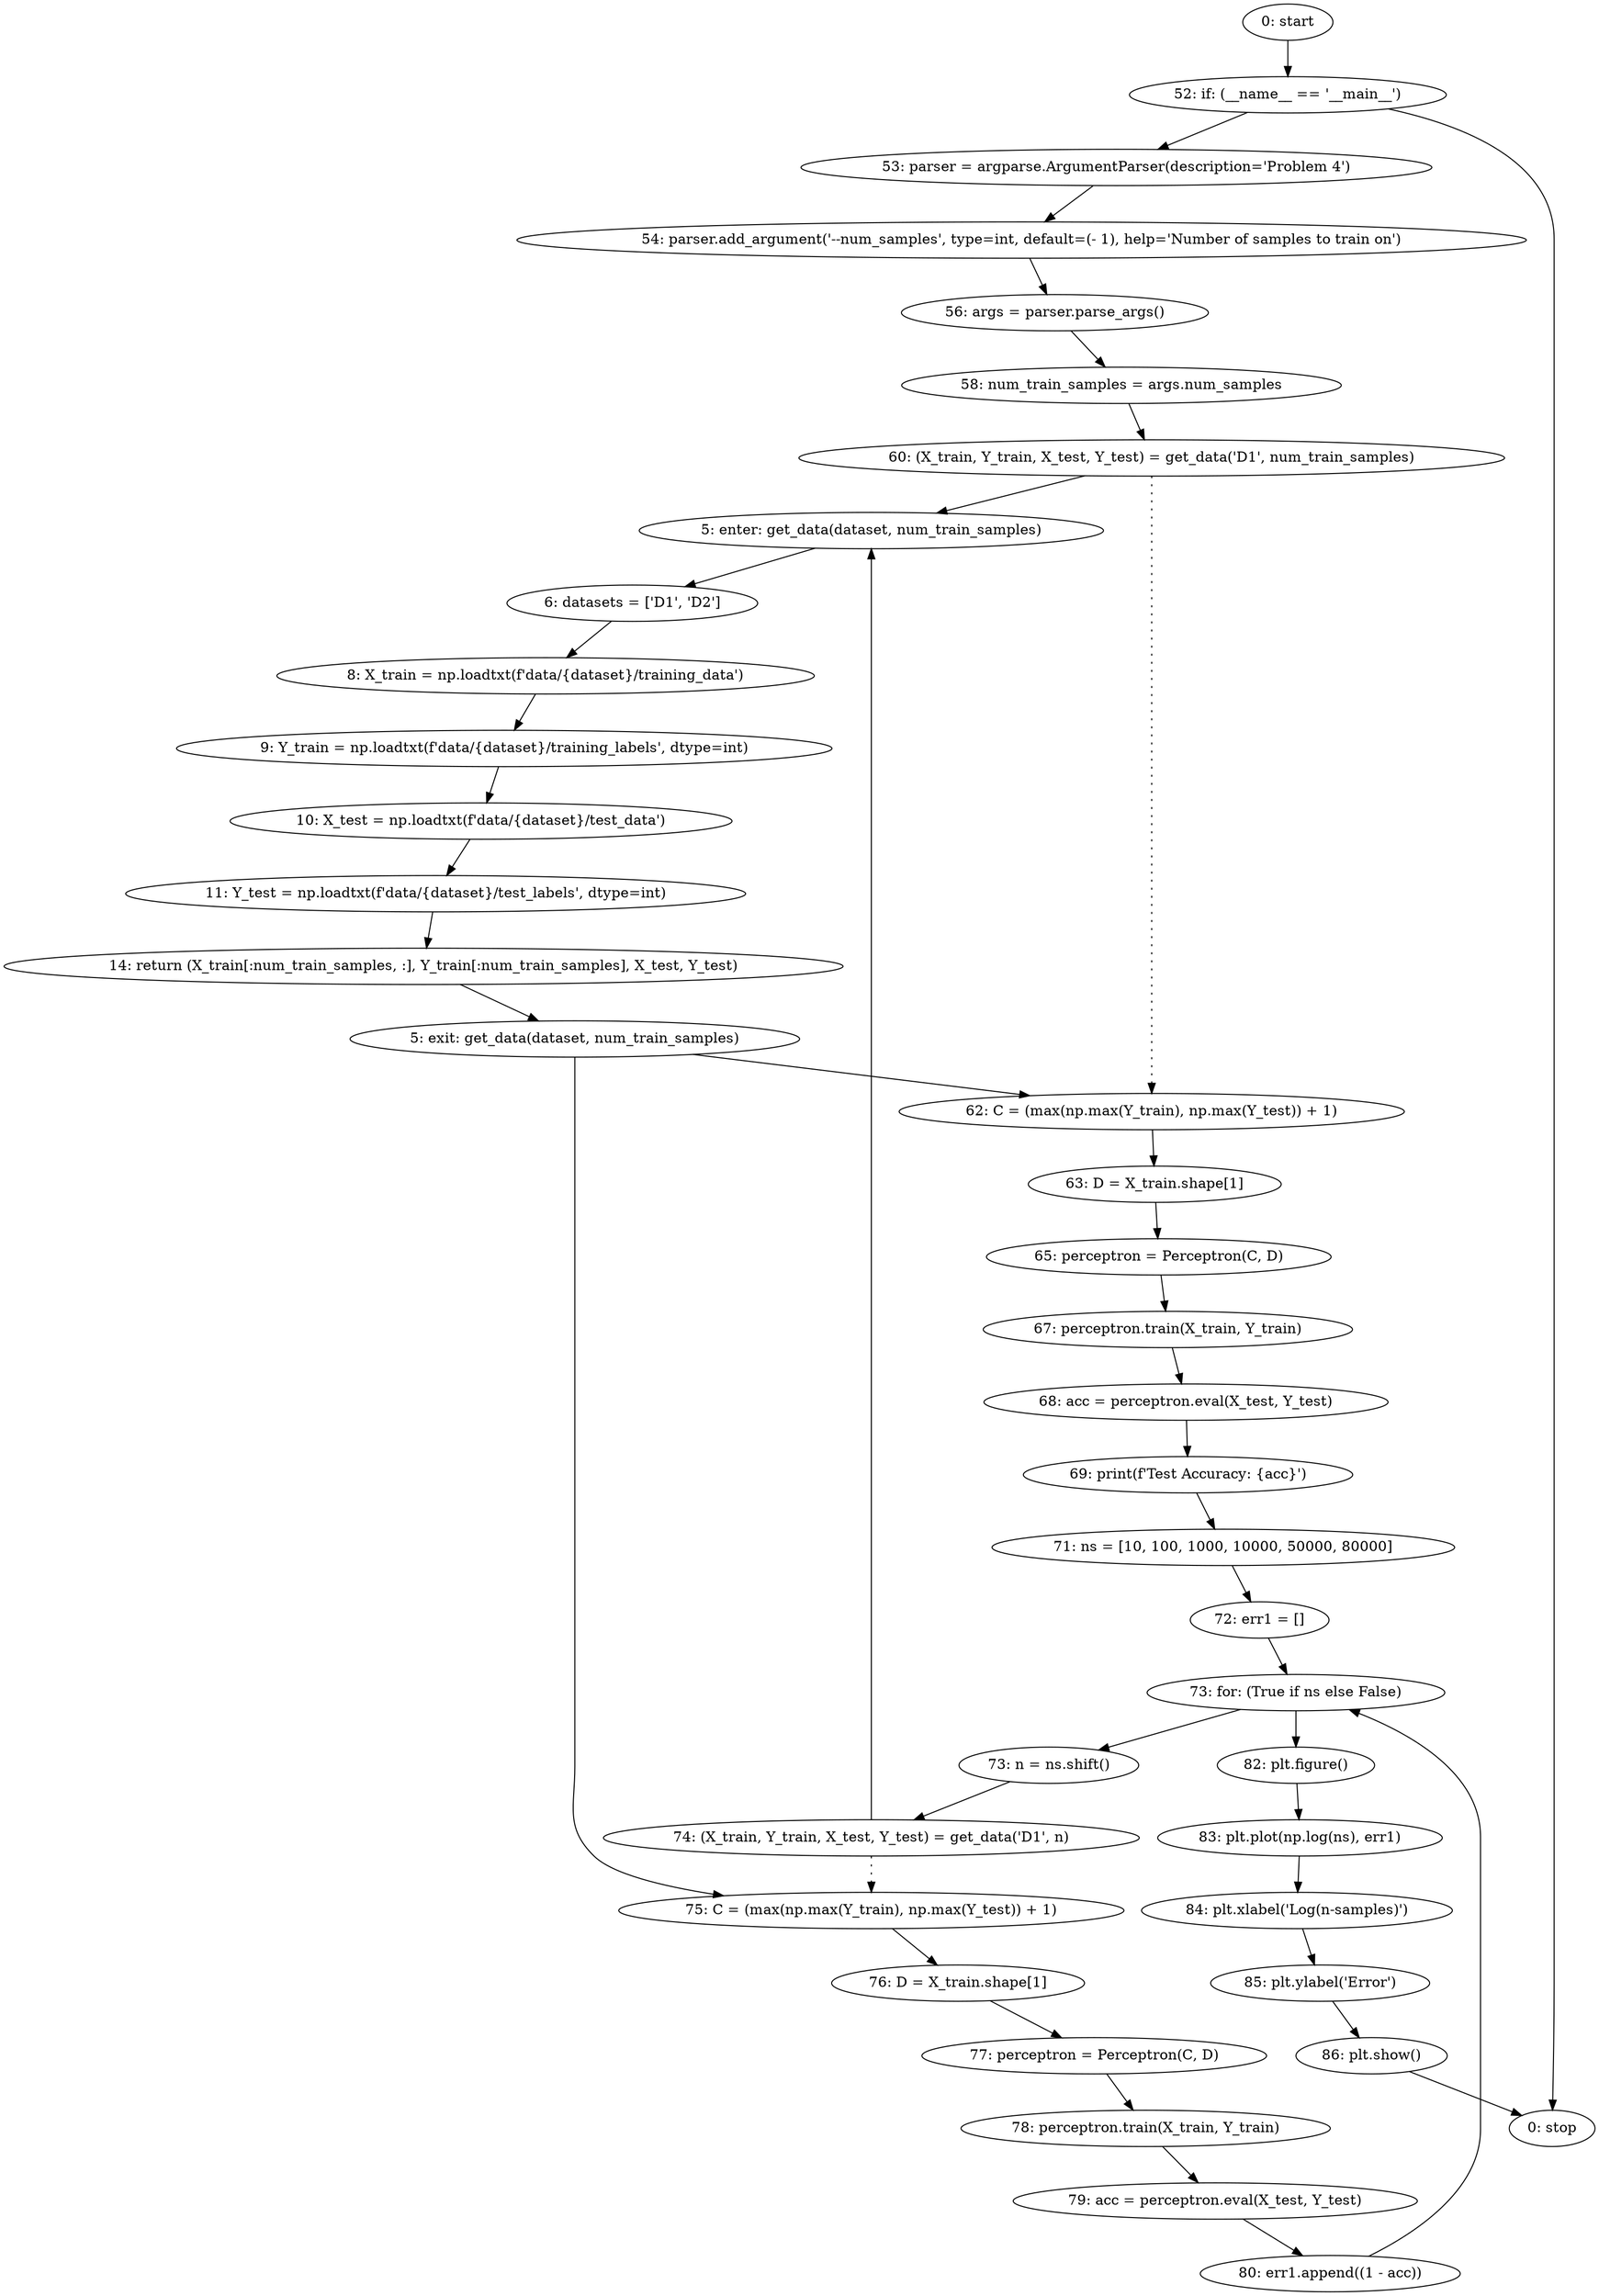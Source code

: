 strict digraph "" {
	node [label="\N"];
	0	 [label="0: start"];
	9	 [label="52: if: (__name__ == '__main__')"];
	0 -> 9;
	10	 [label="53: parser = argparse.ArgumentParser(description='Problem 4')"];
	9 -> 10;
	37	 [label="0: stop"];
	9 -> 37;
	1	 [label="5: enter: get_data(dataset, num_train_samples)"];
	3	 [label="6: datasets = ['D1', 'D2']"];
	1 -> 3;
	4	 [label="8: X_train = np.loadtxt(f'data/{dataset}/training_data')"];
	3 -> 4;
	14	 [label="60: (X_train, Y_train, X_test, Y_test) = get_data('D1', num_train_samples)"];
	14 -> 1;
	15	 [label="62: C = (max(np.max(Y_train), np.max(Y_test)) + 1)"];
	14 -> 15	 [style=dotted,
		weight=100];
	16	 [label="63: D = X_train.shape[1]"];
	15 -> 16;
	25	 [label="74: (X_train, Y_train, X_test, Y_test) = get_data('D1', n)"];
	25 -> 1;
	26	 [label="75: C = (max(np.max(Y_train), np.max(Y_test)) + 1)"];
	25 -> 26	 [style=dotted,
		weight=100];
	27	 [label="76: D = X_train.shape[1]"];
	26 -> 27;
	2	 [label="5: exit: get_data(dataset, num_train_samples)"];
	2 -> 15;
	2 -> 26;
	8	 [label="14: return (X_train[:num_train_samples, :], Y_train[:num_train_samples], X_test, Y_test)"];
	8 -> 2;
	5	 [label="9: Y_train = np.loadtxt(f'data/{dataset}/training_labels', dtype=int)"];
	4 -> 5;
	6	 [label="10: X_test = np.loadtxt(f'data/{dataset}/test_data')"];
	5 -> 6;
	7	 [label="11: Y_test = np.loadtxt(f'data/{dataset}/test_labels', dtype=int)"];
	6 -> 7;
	7 -> 8;
	11	 [label="54: parser.add_argument('--num_samples', type=int, default=(- 1), help='Number of samples to train on')"];
	10 -> 11;
	12	 [label="56: args = parser.parse_args()"];
	11 -> 12;
	13	 [label="58: num_train_samples = args.num_samples"];
	12 -> 13;
	13 -> 14;
	17	 [label="65: perceptron = Perceptron(C, D)"];
	16 -> 17;
	18	 [label="67: perceptron.train(X_train, Y_train)"];
	17 -> 18;
	19	 [label="68: acc = perceptron.eval(X_test, Y_test)"];
	18 -> 19;
	20	 [label="69: print(f'Test Accuracy: {acc}')"];
	19 -> 20;
	21	 [label="71: ns = [10, 100, 1000, 10000, 50000, 80000]"];
	20 -> 21;
	22	 [label="72: err1 = []"];
	21 -> 22;
	23	 [label="73: for: (True if ns else False)"];
	22 -> 23;
	24	 [label="73: n = ns.shift()"];
	23 -> 24;
	32	 [label="82: plt.figure()"];
	23 -> 32;
	24 -> 25;
	33	 [label="83: plt.plot(np.log(ns), err1)"];
	32 -> 33;
	31	 [label="80: err1.append((1 - acc))"];
	31 -> 23;
	28	 [label="77: perceptron = Perceptron(C, D)"];
	27 -> 28;
	29	 [label="78: perceptron.train(X_train, Y_train)"];
	28 -> 29;
	30	 [label="79: acc = perceptron.eval(X_test, Y_test)"];
	29 -> 30;
	30 -> 31;
	34	 [label="84: plt.xlabel('Log(n-samples)')"];
	33 -> 34;
	35	 [label="85: plt.ylabel('Error')"];
	34 -> 35;
	36	 [label="86: plt.show()"];
	35 -> 36;
	36 -> 37;
}


